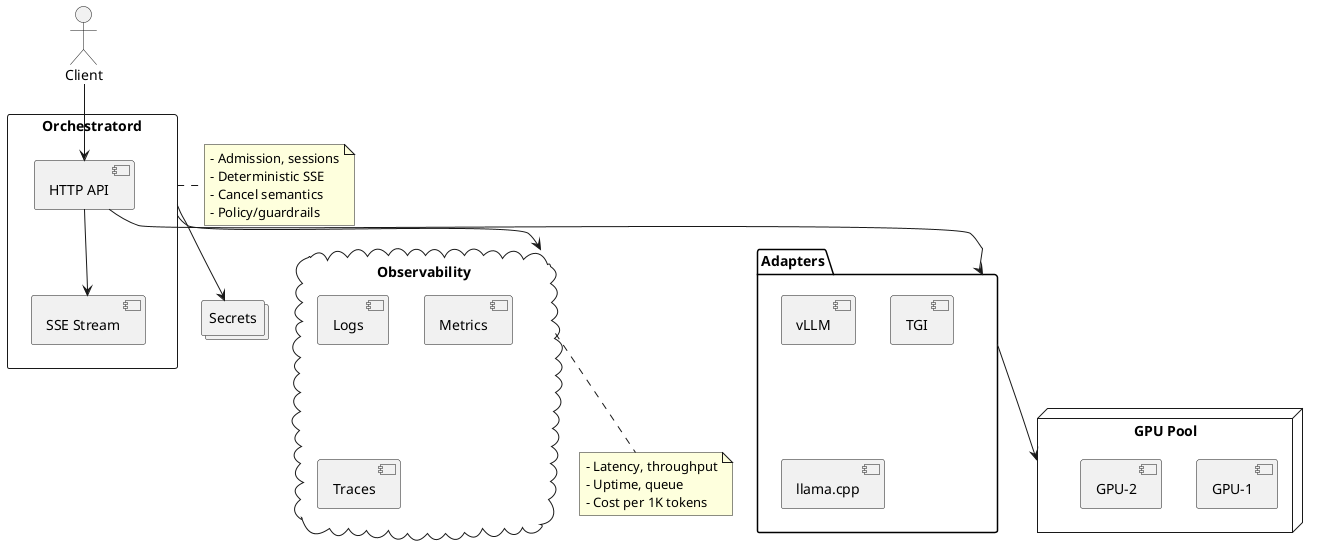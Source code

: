 @startuml
' Draft architecture — llama-orch on-prem/hybrid

actor Client
rectangle Orchestratord as ORCH {
  [HTTP API] as API
  [SSE Stream] as SSE
}

package "Adapters" {
  [vLLM]
  [TGI]
  [llama.cpp]
}

node "GPU Pool" {
  [GPU-1]
  [GPU-2]
}

cloud Observability {
  [Logs]
  [Metrics]
  [Traces]
}

collections Secrets

Client --> API
API --> SSE
API --> Adapters
Adapters --> "GPU Pool"
ORCH --> Observability
ORCH --> Secrets

note right of ORCH
- Admission, sessions
- Deterministic SSE
- Cancel semantics
- Policy/guardrails
end note

note bottom of Observability
- Latency, throughput
- Uptime, queue
- Cost per 1K tokens
end note

@enduml
